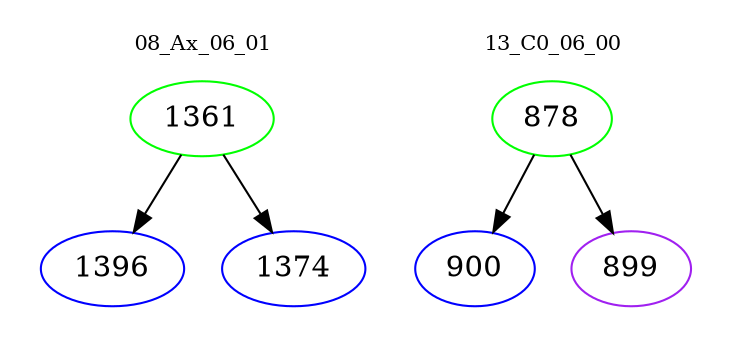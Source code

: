 digraph{
subgraph cluster_0 {
color = white
label = "08_Ax_06_01";
fontsize=10;
T0_1361 [label="1361", color="green"]
T0_1361 -> T0_1396 [color="black"]
T0_1396 [label="1396", color="blue"]
T0_1361 -> T0_1374 [color="black"]
T0_1374 [label="1374", color="blue"]
}
subgraph cluster_1 {
color = white
label = "13_C0_06_00";
fontsize=10;
T1_878 [label="878", color="green"]
T1_878 -> T1_900 [color="black"]
T1_900 [label="900", color="blue"]
T1_878 -> T1_899 [color="black"]
T1_899 [label="899", color="purple"]
}
}
